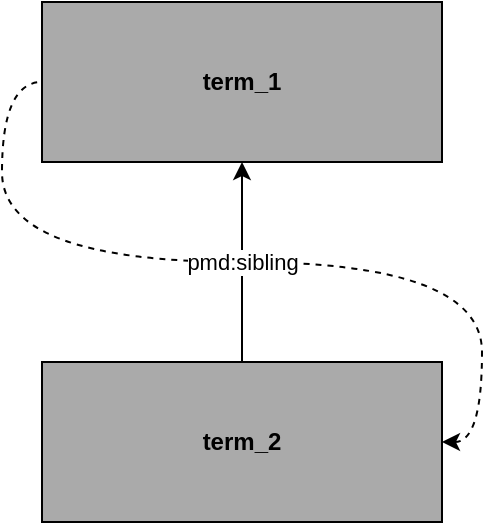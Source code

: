 <mxfile type="device">
  <diagram name="one-sibling.drawio" id="280ebee6f839">
    <mxGraphModel dx="1600" dy="850" grid="1" gridSize="10" guides="1" tooltips="1" connect="1"
      arrows="1" fold="1" page="1" pageScale="1" pageWidth="1100" pageHeight="850" math="0"
      shadow="0">
      <root>
        <mxCell id="0" />
        <mxCell id="1" parent="0" />
        <mxCell id="280ebee6f839-3" style="edgeStyle=orthogonalEdgeStyle;rounded=0;orthogonalLoop=1;jettySize=auto;html=1;exitX=0.5;exitY=1;exitDx=0;exitDy=0;entryX=0.5;entryY=0;entryDx=0;entryDy=0;startArrow=classic;endArrow=none;curved=0;dashed=0" edge="1" parent="1" source="280ebee6f839-1" target="280ebee6f839-2">
          <mxGeometry relative="1" as="geometry" />
        </mxCell>
        <mxCell id="280ebee6f839-4" value="pmd:sibling" style="edgeLabel;html=1;align=center;verticalAlign=middle;resizable=0;points=[];" vertex="1" connectable="0" parent="280ebee6f839-3">
          <mxGeometry x="0" y="0" relative="1" as="geometry">
            <mxPoint as="offset" />
          </mxGeometry>
        </mxCell>        <mxCell id="280ebee6f839-5" style="edgeStyle=orthogonalEdgeStyle;rounded=0;orthogonalLoop=1;jettySize=auto;html=1;exitX=1;exitY=0.5;exitDx=0;exitDy=0;entryX=0;entryY=0.5;entryDx=0;entryDy=0;startArrow=classic;endArrow=none;curved=1;dashed=1" edge="1" parent="1" source="280ebee6f839-2" target="280ebee6f839-1">
          <mxGeometry relative="1" as="geometry" />
        </mxCell>
        <mxCell id="280ebee6f839-6" value="pmd:sibling" style="edgeLabel;html=1;align=center;verticalAlign=middle;resizable=0;points=[];" vertex="1" connectable="0" parent="280ebee6f839-5">
          <mxGeometry x="0" y="0" relative="1" as="geometry">
            <mxPoint as="offset" />
          </mxGeometry>
        </mxCell>        <mxCell id="280ebee6f839-1" value="term_1" style="rounded=0;whiteSpace=wrap;html=1;fillColor=#aaaaaa;strokeColor=#000000;fontStyle=1;" parent="1" vertex="1">
          <mxGeometry x="205.0" y="0" width="200" height="80" as="geometry" />
        </mxCell>
        <mxCell id="280ebee6f839-2" value="term_2" style="rounded=0;whiteSpace=wrap;html=1;fillColor=#aaaaaa;strokeColor=#000000;fontStyle=1;" parent="1" vertex="1">
          <mxGeometry x="205.0" y="180" width="200" height="80" as="geometry" />
        </mxCell>

      </root>
    </mxGraphModel>
  </diagram>
</mxfile>